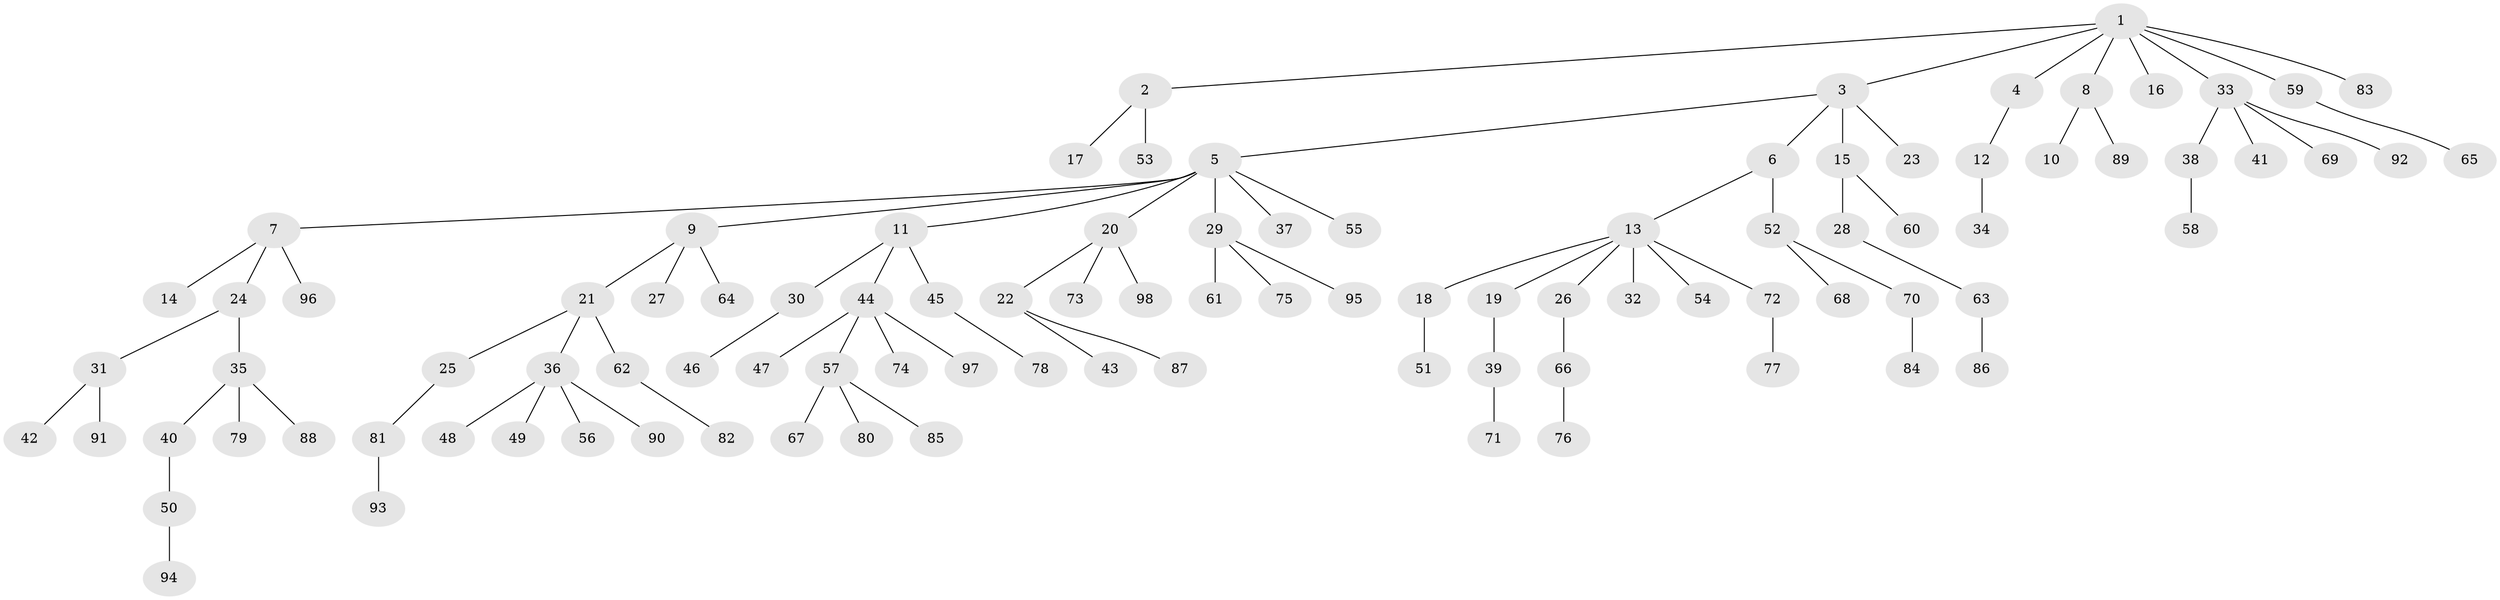 // Generated by graph-tools (version 1.1) at 2025/26/03/09/25 03:26:29]
// undirected, 98 vertices, 97 edges
graph export_dot {
graph [start="1"]
  node [color=gray90,style=filled];
  1;
  2;
  3;
  4;
  5;
  6;
  7;
  8;
  9;
  10;
  11;
  12;
  13;
  14;
  15;
  16;
  17;
  18;
  19;
  20;
  21;
  22;
  23;
  24;
  25;
  26;
  27;
  28;
  29;
  30;
  31;
  32;
  33;
  34;
  35;
  36;
  37;
  38;
  39;
  40;
  41;
  42;
  43;
  44;
  45;
  46;
  47;
  48;
  49;
  50;
  51;
  52;
  53;
  54;
  55;
  56;
  57;
  58;
  59;
  60;
  61;
  62;
  63;
  64;
  65;
  66;
  67;
  68;
  69;
  70;
  71;
  72;
  73;
  74;
  75;
  76;
  77;
  78;
  79;
  80;
  81;
  82;
  83;
  84;
  85;
  86;
  87;
  88;
  89;
  90;
  91;
  92;
  93;
  94;
  95;
  96;
  97;
  98;
  1 -- 2;
  1 -- 3;
  1 -- 4;
  1 -- 8;
  1 -- 16;
  1 -- 33;
  1 -- 59;
  1 -- 83;
  2 -- 17;
  2 -- 53;
  3 -- 5;
  3 -- 6;
  3 -- 15;
  3 -- 23;
  4 -- 12;
  5 -- 7;
  5 -- 9;
  5 -- 11;
  5 -- 20;
  5 -- 29;
  5 -- 37;
  5 -- 55;
  6 -- 13;
  6 -- 52;
  7 -- 14;
  7 -- 24;
  7 -- 96;
  8 -- 10;
  8 -- 89;
  9 -- 21;
  9 -- 27;
  9 -- 64;
  11 -- 30;
  11 -- 44;
  11 -- 45;
  12 -- 34;
  13 -- 18;
  13 -- 19;
  13 -- 26;
  13 -- 32;
  13 -- 54;
  13 -- 72;
  15 -- 28;
  15 -- 60;
  18 -- 51;
  19 -- 39;
  20 -- 22;
  20 -- 73;
  20 -- 98;
  21 -- 25;
  21 -- 36;
  21 -- 62;
  22 -- 43;
  22 -- 87;
  24 -- 31;
  24 -- 35;
  25 -- 81;
  26 -- 66;
  28 -- 63;
  29 -- 61;
  29 -- 75;
  29 -- 95;
  30 -- 46;
  31 -- 42;
  31 -- 91;
  33 -- 38;
  33 -- 41;
  33 -- 69;
  33 -- 92;
  35 -- 40;
  35 -- 79;
  35 -- 88;
  36 -- 48;
  36 -- 49;
  36 -- 56;
  36 -- 90;
  38 -- 58;
  39 -- 71;
  40 -- 50;
  44 -- 47;
  44 -- 57;
  44 -- 74;
  44 -- 97;
  45 -- 78;
  50 -- 94;
  52 -- 68;
  52 -- 70;
  57 -- 67;
  57 -- 80;
  57 -- 85;
  59 -- 65;
  62 -- 82;
  63 -- 86;
  66 -- 76;
  70 -- 84;
  72 -- 77;
  81 -- 93;
}
